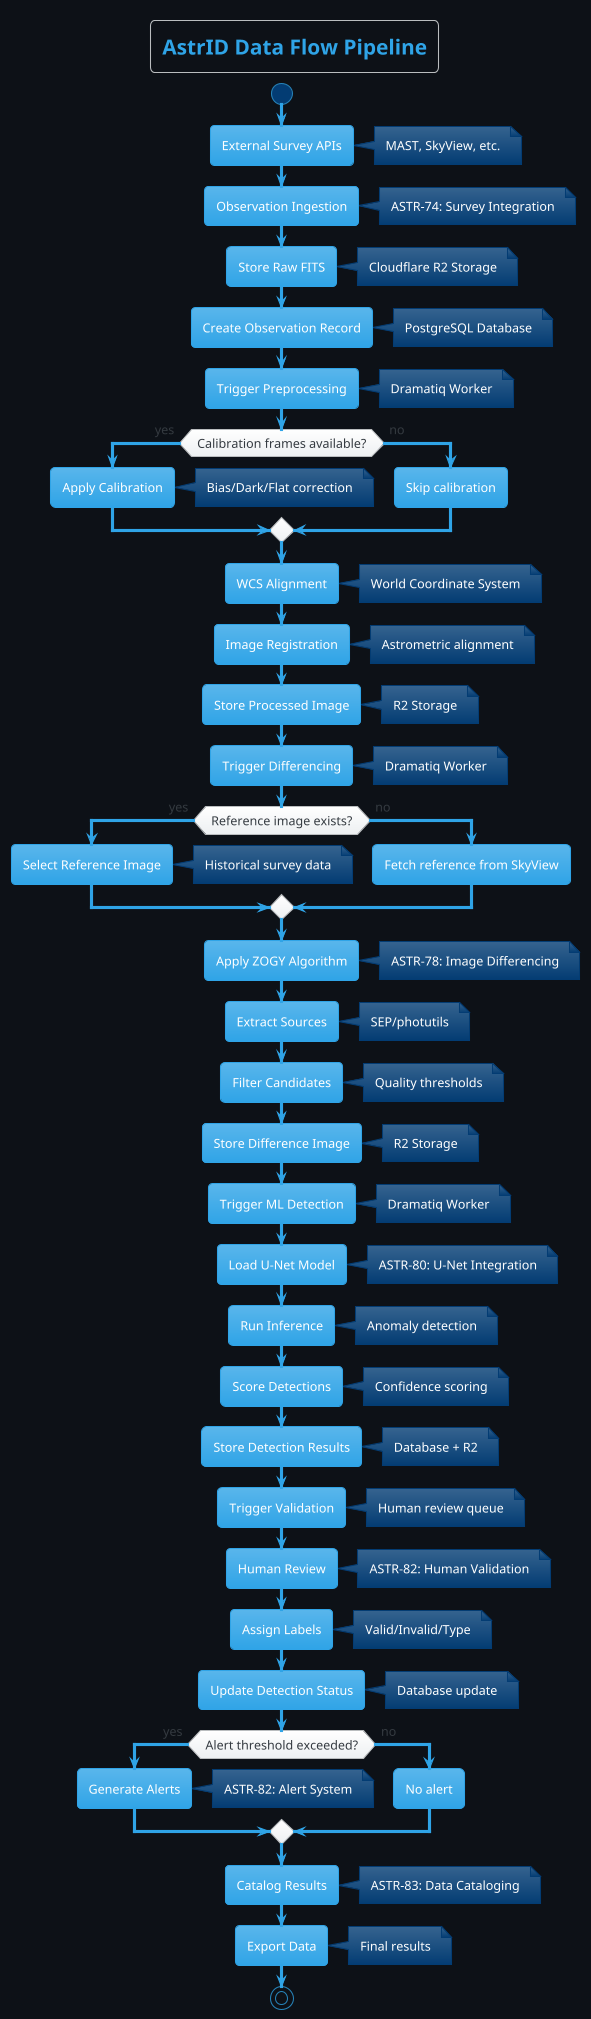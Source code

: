 @startuml AstrID Data Flow Pipeline
!theme cerulean
skinparam backgroundColor #0D1117
skinparam defaultFontName Arial
skinparam defaultFontSize 12

title AstrID Data Flow Pipeline

start

:External Survey APIs;
note right: MAST, SkyView, etc.

:Observation Ingestion;
note right: ASTR-74: Survey Integration

:Store Raw FITS;
note right: Cloudflare R2 Storage

:Create Observation Record;
note right: PostgreSQL Database

:Trigger Preprocessing;
note right: Dramatiq Worker

if (Calibration frames available?) then (yes)
  :Apply Calibration;
  note right: Bias/Dark/Flat correction
else (no)
  :Skip calibration;
endif

:WCS Alignment;
note right: World Coordinate System

:Image Registration;
note right: Astrometric alignment

:Store Processed Image;
note right: R2 Storage

:Trigger Differencing;
note right: Dramatiq Worker

if (Reference image exists?) then (yes)
  :Select Reference Image;
  note right: Historical survey data
else (no)
  :Fetch reference from SkyView;
endif

:Apply ZOGY Algorithm;
note right: ASTR-78: Image Differencing

:Extract Sources;
note right: SEP/photutils

:Filter Candidates;
note right: Quality thresholds

:Store Difference Image;
note right: R2 Storage

:Trigger ML Detection;
note right: Dramatiq Worker

:Load U-Net Model;
note right: ASTR-80: U-Net Integration

:Run Inference;
note right: Anomaly detection

:Score Detections;
note right: Confidence scoring

:Store Detection Results;
note right: Database + R2

:Trigger Validation;
note right: Human review queue

:Human Review;
note right: ASTR-82: Human Validation

:Assign Labels;
note right: Valid/Invalid/Type

:Update Detection Status;
note right: Database update

if (Alert threshold exceeded?) then (yes)
  :Generate Alerts;
  note right: ASTR-82: Alert System
else (no)
  :No alert;
endif

:Catalog Results;
note right: ASTR-83: Data Cataloging

:Export Data;
note right: Final results

stop

@enduml
